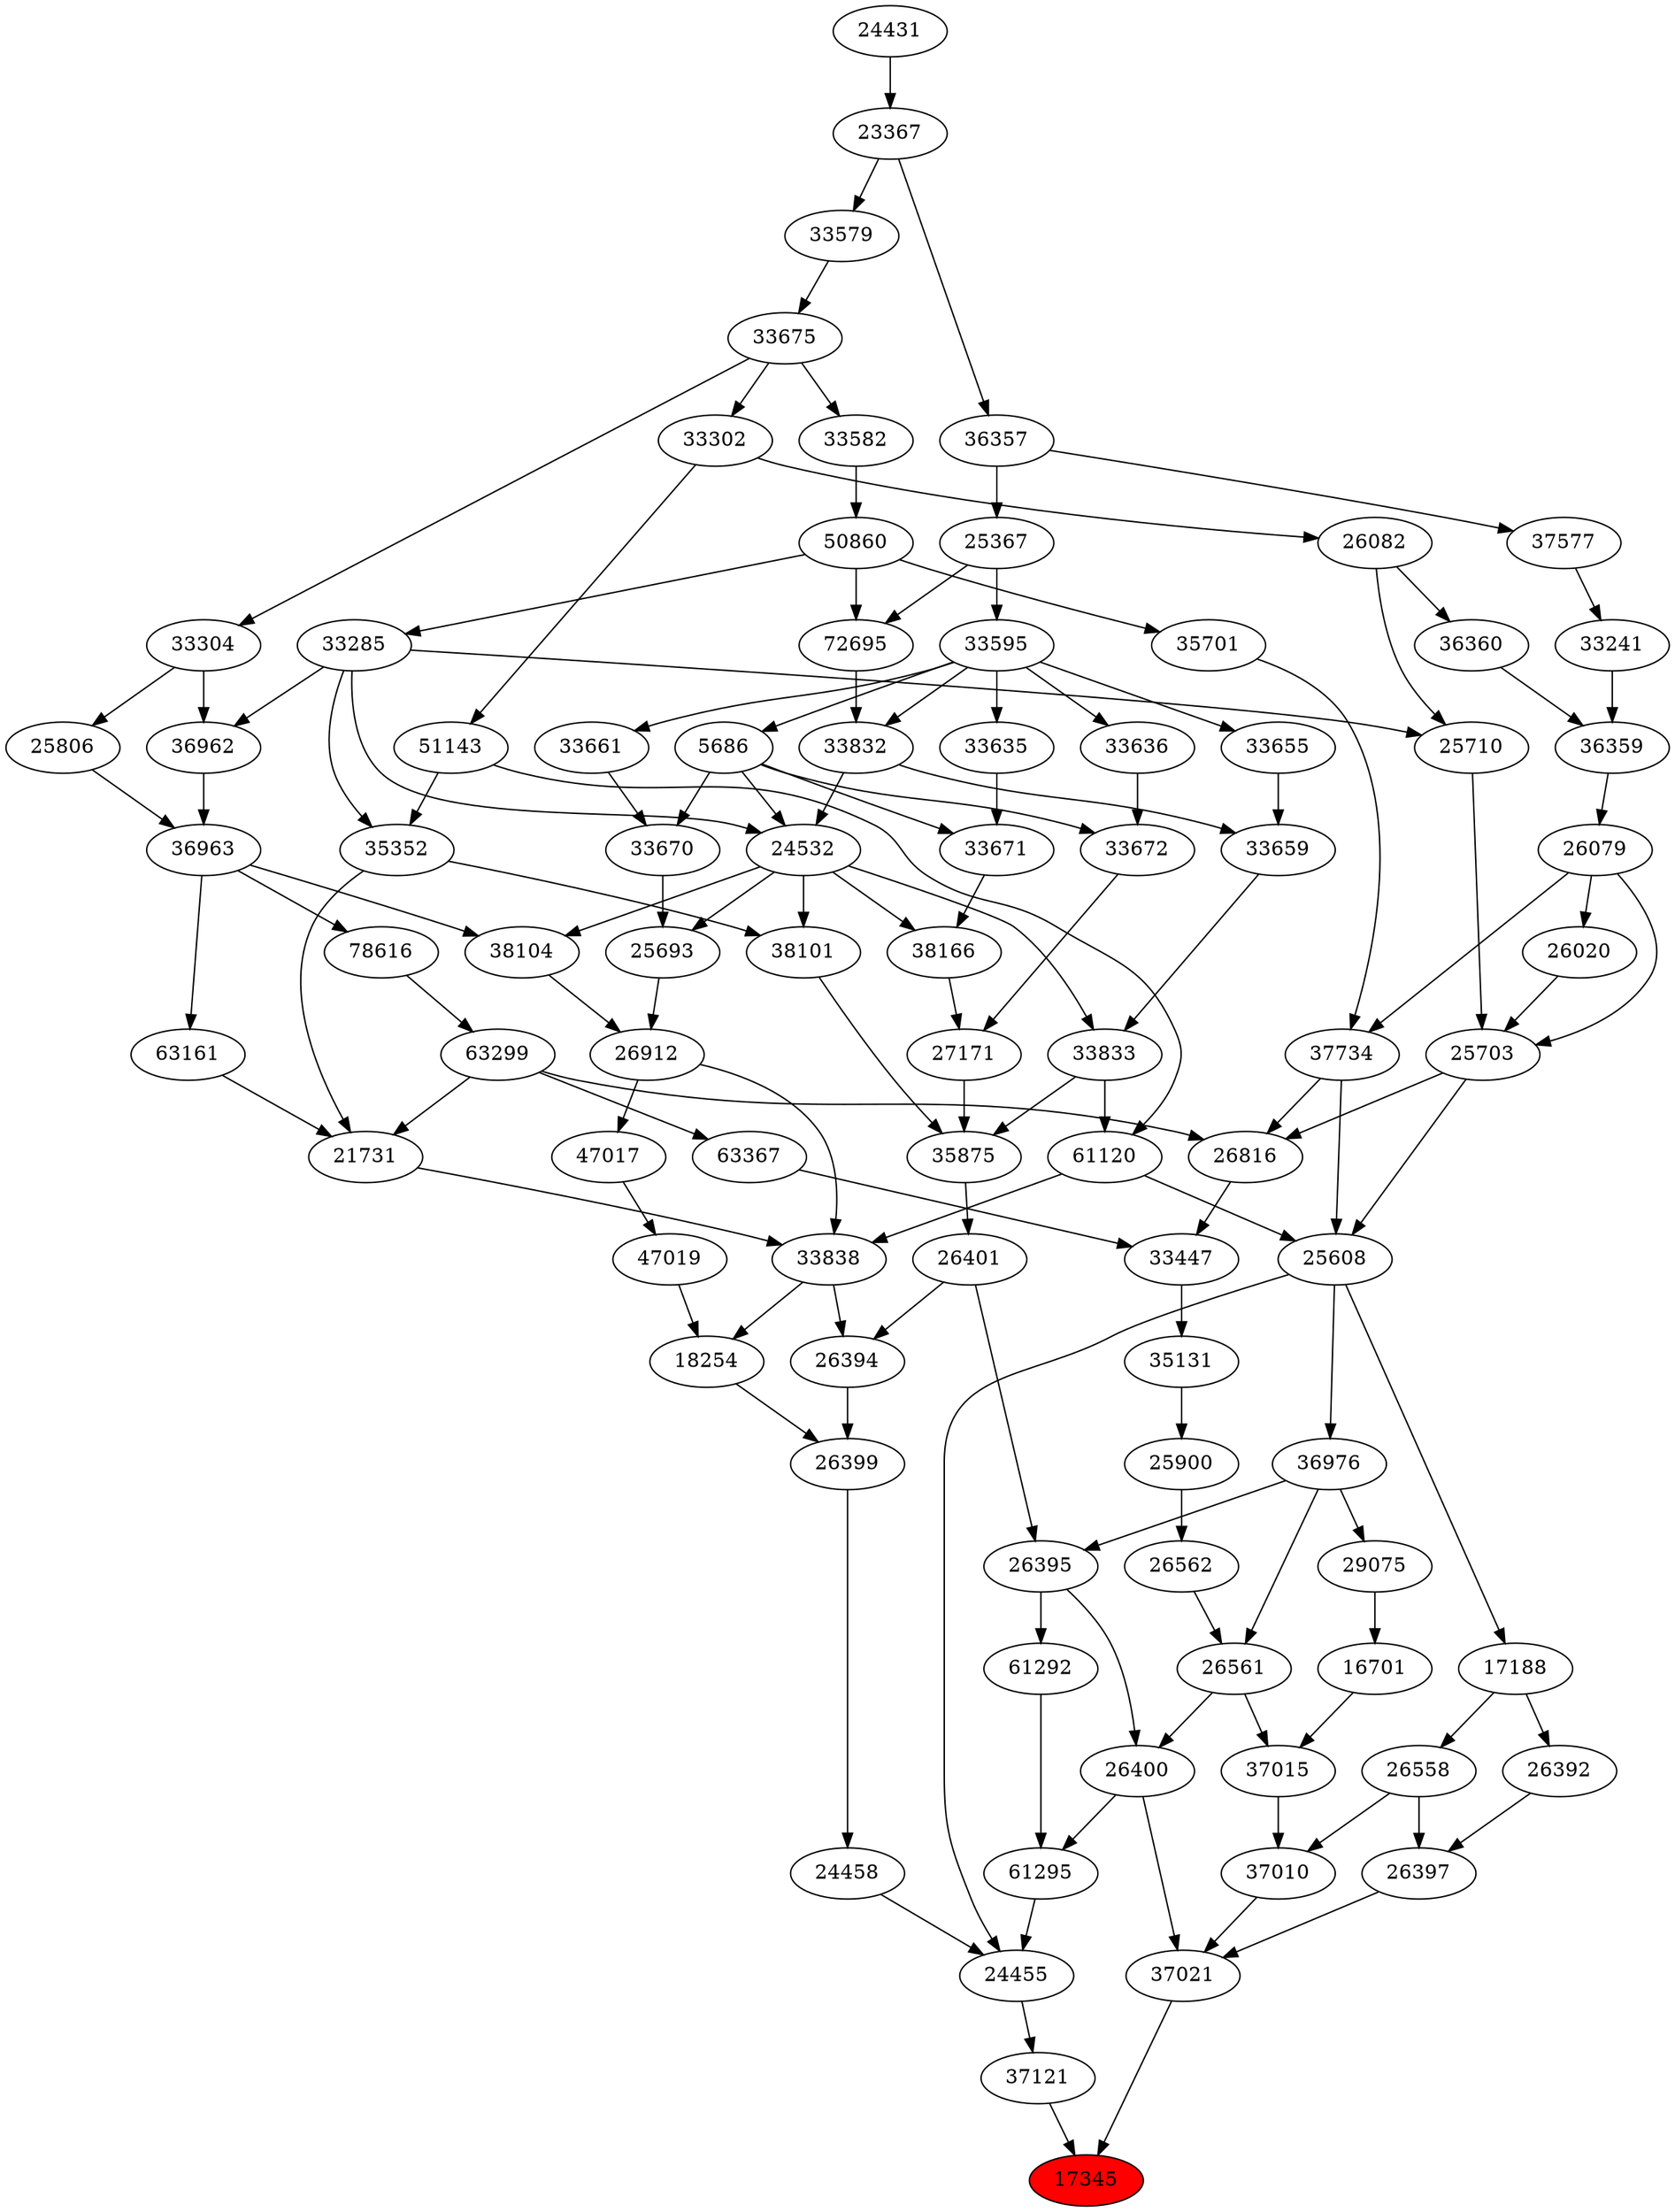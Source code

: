 strict digraph{ 
17345 [label="17345" fillcolor=red style=filled]
37121 -> 17345
37021 -> 17345
37121 [label="37121"]
24455 -> 37121
37021 [label="37021"]
26397 -> 37021
26400 -> 37021
37010 -> 37021
24455 [label="24455"]
25608 -> 24455
24458 -> 24455
61295 -> 24455
26397 [label="26397"]
26392 -> 26397
26558 -> 26397
26400 [label="26400"]
26395 -> 26400
26561 -> 26400
37010 [label="37010"]
37015 -> 37010
26558 -> 37010
25608 [label="25608"]
25703 -> 25608
37734 -> 25608
61120 -> 25608
24458 [label="24458"]
26399 -> 24458
61295 [label="61295"]
26400 -> 61295
61292 -> 61295
26392 [label="26392"]
17188 -> 26392
26558 [label="26558"]
17188 -> 26558
26395 [label="26395"]
36976 -> 26395
26401 -> 26395
26561 [label="26561"]
36976 -> 26561
26562 -> 26561
37015 [label="37015"]
16701 -> 37015
26561 -> 37015
25703 [label="25703"]
26020 -> 25703
26079 -> 25703
25710 -> 25703
37734 [label="37734"]
26079 -> 37734
35701 -> 37734
61120 [label="61120"]
51143 -> 61120
33833 -> 61120
26399 [label="26399"]
26394 -> 26399
18254 -> 26399
61292 [label="61292"]
26395 -> 61292
17188 [label="17188"]
25608 -> 17188
36976 [label="36976"]
25608 -> 36976
26401 [label="26401"]
35875 -> 26401
26562 [label="26562"]
25900 -> 26562
16701 [label="16701"]
29075 -> 16701
26020 [label="26020"]
26079 -> 26020
26079 [label="26079"]
36359 -> 26079
25710 [label="25710"]
26082 -> 25710
33285 -> 25710
35701 [label="35701"]
50860 -> 35701
51143 [label="51143"]
33302 -> 51143
33833 [label="33833"]
33659 -> 33833
24532 -> 33833
26394 [label="26394"]
33838 -> 26394
26401 -> 26394
18254 [label="18254"]
47019 -> 18254
33838 -> 18254
35875 [label="35875"]
27171 -> 35875
38101 -> 35875
33833 -> 35875
25900 [label="25900"]
35131 -> 25900
29075 [label="29075"]
36976 -> 29075
36359 [label="36359"]
33241 -> 36359
36360 -> 36359
26082 [label="26082"]
33302 -> 26082
33285 [label="33285"]
50860 -> 33285
50860 [label="50860"]
33582 -> 50860
33302 [label="33302"]
33675 -> 33302
33659 [label="33659"]
33655 -> 33659
33832 -> 33659
24532 [label="24532"]
33285 -> 24532
5686 -> 24532
33832 -> 24532
33838 [label="33838"]
21731 -> 33838
26912 -> 33838
61120 -> 33838
47019 [label="47019"]
47017 -> 47019
27171 [label="27171"]
33672 -> 27171
38166 -> 27171
38101 [label="38101"]
24532 -> 38101
35352 -> 38101
35131 [label="35131"]
33447 -> 35131
33241 [label="33241"]
37577 -> 33241
36360 [label="36360"]
26082 -> 36360
33582 [label="33582"]
33675 -> 33582
33675 [label="33675"]
33579 -> 33675
33655 [label="33655"]
33595 -> 33655
33832 [label="33832"]
72695 -> 33832
33595 -> 33832
5686 [label="5686"]
33595 -> 5686
21731 [label="21731"]
35352 -> 21731
63161 -> 21731
63299 -> 21731
26912 [label="26912"]
38104 -> 26912
25693 -> 26912
47017 [label="47017"]
26912 -> 47017
33672 [label="33672"]
33636 -> 33672
5686 -> 33672
38166 [label="38166"]
24532 -> 38166
33671 -> 38166
35352 [label="35352"]
33285 -> 35352
51143 -> 35352
33447 [label="33447"]
63367 -> 33447
26816 -> 33447
37577 [label="37577"]
36357 -> 37577
33579 [label="33579"]
23367 -> 33579
33595 [label="33595"]
25367 -> 33595
72695 [label="72695"]
50860 -> 72695
25367 -> 72695
63161 [label="63161"]
36963 -> 63161
63299 [label="63299"]
78616 -> 63299
38104 [label="38104"]
24532 -> 38104
36963 -> 38104
25693 [label="25693"]
24532 -> 25693
33670 -> 25693
33636 [label="33636"]
33595 -> 33636
33671 [label="33671"]
5686 -> 33671
33635 -> 33671
63367 [label="63367"]
63299 -> 63367
26816 [label="26816"]
25703 -> 26816
37734 -> 26816
63299 -> 26816
36357 [label="36357"]
23367 -> 36357
23367 [label="23367"]
24431 -> 23367
25367 [label="25367"]
36357 -> 25367
36963 [label="36963"]
36962 -> 36963
25806 -> 36963
78616 [label="78616"]
36963 -> 78616
33670 [label="33670"]
5686 -> 33670
33661 -> 33670
33635 [label="33635"]
33595 -> 33635
24431 [label="24431"]
36962 [label="36962"]
33285 -> 36962
33304 -> 36962
25806 [label="25806"]
33304 -> 25806
33661 [label="33661"]
33595 -> 33661
33304 [label="33304"]
33675 -> 33304
}
